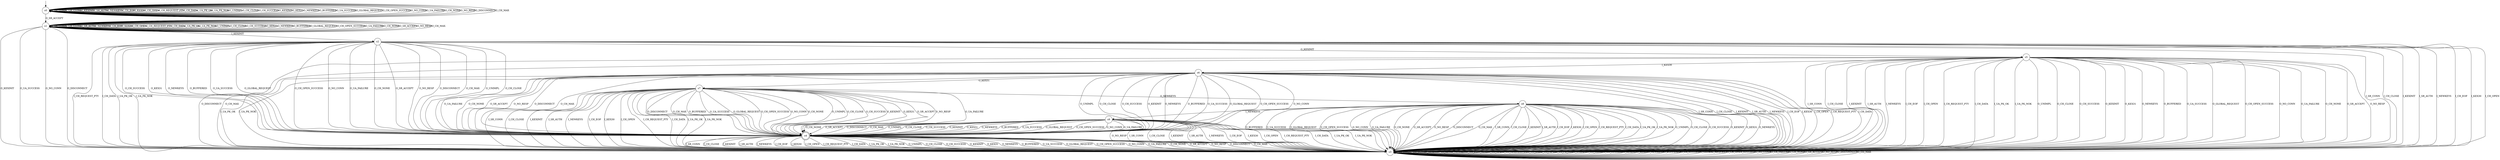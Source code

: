 digraph g {

	s0 [shape="circle" label="s0"];
	s1 [shape="circle" label="s1"];
	s2 [shape="circle" label="s2"];
	s3 [shape="circle" label="s3"];
	s4 [shape="doublecircle" label="s4"];
	s5 [shape="circle" label="s5"];
	s6 [shape="circle" label="s6"];
	s7 [shape="circle" label="s7"];
	s8 [shape="circle" label="s8"];
	s9 [shape="circle" label="s9"];
	s0 -> s0 [label="I_SR_CONN"];
	s0 -> s0 [label="I_CH_CLOSE"];
	s0 -> s0 [label="I_KEXINIT"];
	s0 -> s0 [label="I_SR_AUTH"];
	s0 -> s0 [label="I_NEWKEYS"];
	s0 -> s0 [label="I_CH_EOF"];
	s0 -> s0 [label="I_KEX30"];
	s0 -> s0 [label="I_CH_OPEN"];
	s0 -> s0 [label="I_CH_REQUEST_PTY"];
	s0 -> s0 [label="I_CH_DATA"];
	s0 -> s0 [label="I_UA_PK_OK"];
	s0 -> s0 [label="I_UA_PK_NOK"];
	s0 -> s0 [label="O_UNIMPL"];
	s0 -> s0 [label="O_CH_CLOSE"];
	s0 -> s0 [label="O_CH_SUCCESS"];
	s0 -> s0 [label="O_KEXINIT"];
	s0 -> s0 [label="O_KEX31"];
	s0 -> s0 [label="O_NEWKEYS"];
	s0 -> s0 [label="O_BUFFERED"];
	s0 -> s0 [label="O_UA_SUCCESS"];
	s0 -> s0 [label="O_GLOBAL_REQUEST"];
	s0 -> s0 [label="O_CH_OPEN_SUCCESS"];
	s0 -> s0 [label="O_NO_CONN"];
	s0 -> s0 [label="O_UA_FAILURE"];
	s0 -> s0 [label="O_CH_NONE"];
	s0 -> s1 [label="O_SR_ACCEPT"];
	s0 -> s0 [label="O_NO_RESP"];
	s0 -> s0 [label="O_DISCONNECT"];
	s0 -> s0 [label="O_CH_MAX"];
	s1 -> s1 [label="I_SR_CONN"];
	s1 -> s1 [label="I_CH_CLOSE"];
	s1 -> s2 [label="I_KEXINIT"];
	s1 -> s1 [label="I_SR_AUTH"];
	s1 -> s1 [label="I_NEWKEYS"];
	s1 -> s1 [label="I_CH_EOF"];
	s1 -> s1 [label="I_KEX30"];
	s1 -> s1 [label="I_CH_OPEN"];
	s1 -> s1 [label="I_CH_REQUEST_PTY"];
	s1 -> s1 [label="I_CH_DATA"];
	s1 -> s1 [label="I_UA_PK_OK"];
	s1 -> s1 [label="I_UA_PK_NOK"];
	s1 -> s1 [label="O_UNIMPL"];
	s1 -> s1 [label="O_CH_CLOSE"];
	s1 -> s1 [label="O_CH_SUCCESS"];
	s1 -> s3 [label="O_KEXINIT"];
	s1 -> s1 [label="O_KEX31"];
	s1 -> s1 [label="O_NEWKEYS"];
	s1 -> s1 [label="O_BUFFERED"];
	s1 -> s3 [label="O_UA_SUCCESS"];
	s1 -> s1 [label="O_GLOBAL_REQUEST"];
	s1 -> s1 [label="O_CH_OPEN_SUCCESS"];
	s1 -> s3 [label="O_NO_CONN"];
	s1 -> s1 [label="O_UA_FAILURE"];
	s1 -> s1 [label="O_CH_NONE"];
	s1 -> s1 [label="O_SR_ACCEPT"];
	s1 -> s1 [label="O_NO_RESP"];
	s1 -> s3 [label="O_DISCONNECT"];
	s1 -> s1 [label="O_CH_MAX"];
	s2 -> s3 [label="I_SR_CONN"];
	s2 -> s3 [label="I_CH_CLOSE"];
	s2 -> s3 [label="I_KEXINIT"];
	s2 -> s3 [label="I_SR_AUTH"];
	s2 -> s3 [label="I_NEWKEYS"];
	s2 -> s3 [label="I_CH_EOF"];
	s2 -> s3 [label="I_KEX30"];
	s2 -> s3 [label="I_CH_OPEN"];
	s2 -> s3 [label="I_CH_REQUEST_PTY"];
	s2 -> s3 [label="I_CH_DATA"];
	s2 -> s3 [label="I_UA_PK_OK"];
	s2 -> s3 [label="I_UA_PK_NOK"];
	s2 -> s4 [label="O_UNIMPL"];
	s2 -> s4 [label="O_CH_CLOSE"];
	s2 -> s4 [label="O_CH_SUCCESS"];
	s2 -> s5 [label="O_KEXINIT"];
	s2 -> s4 [label="O_KEX31"];
	s2 -> s4 [label="O_NEWKEYS"];
	s2 -> s4 [label="O_BUFFERED"];
	s2 -> s4 [label="O_UA_SUCCESS"];
	s2 -> s4 [label="O_GLOBAL_REQUEST"];
	s2 -> s4 [label="O_CH_OPEN_SUCCESS"];
	s2 -> s4 [label="O_NO_CONN"];
	s2 -> s4 [label="O_UA_FAILURE"];
	s2 -> s4 [label="O_CH_NONE"];
	s2 -> s4 [label="O_SR_ACCEPT"];
	s2 -> s4 [label="O_NO_RESP"];
	s2 -> s4 [label="O_DISCONNECT"];
	s2 -> s4 [label="O_CH_MAX"];
	s3 -> s3 [label="I_SR_CONN"];
	s3 -> s3 [label="I_CH_CLOSE"];
	s3 -> s3 [label="I_KEXINIT"];
	s3 -> s3 [label="I_SR_AUTH"];
	s3 -> s3 [label="I_NEWKEYS"];
	s3 -> s3 [label="I_CH_EOF"];
	s3 -> s3 [label="I_KEX30"];
	s3 -> s3 [label="I_CH_OPEN"];
	s3 -> s3 [label="I_CH_REQUEST_PTY"];
	s3 -> s3 [label="I_CH_DATA"];
	s3 -> s3 [label="I_UA_PK_OK"];
	s3 -> s3 [label="I_UA_PK_NOK"];
	s3 -> s3 [label="O_UNIMPL"];
	s3 -> s3 [label="O_CH_CLOSE"];
	s3 -> s3 [label="O_CH_SUCCESS"];
	s3 -> s3 [label="O_KEXINIT"];
	s3 -> s3 [label="O_KEX31"];
	s3 -> s3 [label="O_NEWKEYS"];
	s3 -> s3 [label="O_BUFFERED"];
	s3 -> s3 [label="O_UA_SUCCESS"];
	s3 -> s3 [label="O_GLOBAL_REQUEST"];
	s3 -> s3 [label="O_CH_OPEN_SUCCESS"];
	s3 -> s3 [label="O_NO_CONN"];
	s3 -> s3 [label="O_UA_FAILURE"];
	s3 -> s3 [label="O_CH_NONE"];
	s3 -> s3 [label="O_SR_ACCEPT"];
	s3 -> s3 [label="O_NO_RESP"];
	s3 -> s3 [label="O_DISCONNECT"];
	s3 -> s3 [label="O_CH_MAX"];
	s4 -> s3 [label="I_SR_CONN"];
	s4 -> s3 [label="I_CH_CLOSE"];
	s4 -> s3 [label="I_KEXINIT"];
	s4 -> s3 [label="I_SR_AUTH"];
	s4 -> s3 [label="I_NEWKEYS"];
	s4 -> s3 [label="I_CH_EOF"];
	s4 -> s3 [label="I_KEX30"];
	s4 -> s3 [label="I_CH_OPEN"];
	s4 -> s3 [label="I_CH_REQUEST_PTY"];
	s4 -> s3 [label="I_CH_DATA"];
	s4 -> s3 [label="I_UA_PK_OK"];
	s4 -> s3 [label="I_UA_PK_NOK"];
	s4 -> s3 [label="O_UNIMPL"];
	s4 -> s3 [label="O_CH_CLOSE"];
	s4 -> s3 [label="O_CH_SUCCESS"];
	s4 -> s3 [label="O_KEXINIT"];
	s4 -> s3 [label="O_KEX31"];
	s4 -> s3 [label="O_NEWKEYS"];
	s4 -> s3 [label="O_BUFFERED"];
	s4 -> s3 [label="O_UA_SUCCESS"];
	s4 -> s3 [label="O_GLOBAL_REQUEST"];
	s4 -> s3 [label="O_CH_OPEN_SUCCESS"];
	s4 -> s3 [label="O_NO_CONN"];
	s4 -> s3 [label="O_UA_FAILURE"];
	s4 -> s3 [label="O_CH_NONE"];
	s4 -> s3 [label="O_SR_ACCEPT"];
	s4 -> s3 [label="O_NO_RESP"];
	s4 -> s3 [label="O_DISCONNECT"];
	s4 -> s3 [label="O_CH_MAX"];
	s5 -> s3 [label="I_SR_CONN"];
	s5 -> s3 [label="I_CH_CLOSE"];
	s5 -> s3 [label="I_KEXINIT"];
	s5 -> s3 [label="I_SR_AUTH"];
	s5 -> s3 [label="I_NEWKEYS"];
	s5 -> s3 [label="I_CH_EOF"];
	s5 -> s6 [label="I_KEX30"];
	s5 -> s3 [label="I_CH_OPEN"];
	s5 -> s3 [label="I_CH_REQUEST_PTY"];
	s5 -> s3 [label="I_CH_DATA"];
	s5 -> s3 [label="I_UA_PK_OK"];
	s5 -> s3 [label="I_UA_PK_NOK"];
	s5 -> s3 [label="O_UNIMPL"];
	s5 -> s3 [label="O_CH_CLOSE"];
	s5 -> s3 [label="O_CH_SUCCESS"];
	s5 -> s3 [label="O_KEXINIT"];
	s5 -> s3 [label="O_KEX31"];
	s5 -> s3 [label="O_NEWKEYS"];
	s5 -> s3 [label="O_BUFFERED"];
	s5 -> s3 [label="O_UA_SUCCESS"];
	s5 -> s3 [label="O_GLOBAL_REQUEST"];
	s5 -> s3 [label="O_CH_OPEN_SUCCESS"];
	s5 -> s3 [label="O_NO_CONN"];
	s5 -> s3 [label="O_UA_FAILURE"];
	s5 -> s3 [label="O_CH_NONE"];
	s5 -> s3 [label="O_SR_ACCEPT"];
	s5 -> s3 [label="O_NO_RESP"];
	s5 -> s3 [label="O_DISCONNECT"];
	s5 -> s3 [label="O_CH_MAX"];
	s6 -> s3 [label="I_SR_CONN"];
	s6 -> s3 [label="I_CH_CLOSE"];
	s6 -> s3 [label="I_KEXINIT"];
	s6 -> s3 [label="I_SR_AUTH"];
	s6 -> s3 [label="I_NEWKEYS"];
	s6 -> s3 [label="I_CH_EOF"];
	s6 -> s3 [label="I_KEX30"];
	s6 -> s3 [label="I_CH_OPEN"];
	s6 -> s3 [label="I_CH_REQUEST_PTY"];
	s6 -> s3 [label="I_CH_DATA"];
	s6 -> s3 [label="I_UA_PK_OK"];
	s6 -> s3 [label="I_UA_PK_NOK"];
	s6 -> s4 [label="O_UNIMPL"];
	s6 -> s4 [label="O_CH_CLOSE"];
	s6 -> s4 [label="O_CH_SUCCESS"];
	s6 -> s4 [label="O_KEXINIT"];
	s6 -> s7 [label="O_KEX31"];
	s6 -> s4 [label="O_NEWKEYS"];
	s6 -> s4 [label="O_BUFFERED"];
	s6 -> s4 [label="O_UA_SUCCESS"];
	s6 -> s4 [label="O_GLOBAL_REQUEST"];
	s6 -> s4 [label="O_CH_OPEN_SUCCESS"];
	s6 -> s4 [label="O_NO_CONN"];
	s6 -> s4 [label="O_UA_FAILURE"];
	s6 -> s4 [label="O_CH_NONE"];
	s6 -> s4 [label="O_SR_ACCEPT"];
	s6 -> s4 [label="O_NO_RESP"];
	s6 -> s4 [label="O_DISCONNECT"];
	s6 -> s4 [label="O_CH_MAX"];
	s7 -> s3 [label="I_SR_CONN"];
	s7 -> s3 [label="I_CH_CLOSE"];
	s7 -> s3 [label="I_KEXINIT"];
	s7 -> s3 [label="I_SR_AUTH"];
	s7 -> s3 [label="I_NEWKEYS"];
	s7 -> s3 [label="I_CH_EOF"];
	s7 -> s3 [label="I_KEX30"];
	s7 -> s3 [label="I_CH_OPEN"];
	s7 -> s3 [label="I_CH_REQUEST_PTY"];
	s7 -> s3 [label="I_CH_DATA"];
	s7 -> s3 [label="I_UA_PK_OK"];
	s7 -> s3 [label="I_UA_PK_NOK"];
	s7 -> s4 [label="O_UNIMPL"];
	s7 -> s4 [label="O_CH_CLOSE"];
	s7 -> s4 [label="O_CH_SUCCESS"];
	s7 -> s4 [label="O_KEXINIT"];
	s7 -> s4 [label="O_KEX31"];
	s7 -> s8 [label="O_NEWKEYS"];
	s7 -> s4 [label="O_BUFFERED"];
	s7 -> s4 [label="O_UA_SUCCESS"];
	s7 -> s4 [label="O_GLOBAL_REQUEST"];
	s7 -> s4 [label="O_CH_OPEN_SUCCESS"];
	s7 -> s4 [label="O_NO_CONN"];
	s7 -> s4 [label="O_UA_FAILURE"];
	s7 -> s4 [label="O_CH_NONE"];
	s7 -> s4 [label="O_SR_ACCEPT"];
	s7 -> s4 [label="O_NO_RESP"];
	s7 -> s4 [label="O_DISCONNECT"];
	s7 -> s4 [label="O_CH_MAX"];
	s8 -> s3 [label="I_SR_CONN"];
	s8 -> s3 [label="I_CH_CLOSE"];
	s8 -> s3 [label="I_KEXINIT"];
	s8 -> s3 [label="I_SR_AUTH"];
	s8 -> s9 [label="I_NEWKEYS"];
	s8 -> s3 [label="I_CH_EOF"];
	s8 -> s3 [label="I_KEX30"];
	s8 -> s3 [label="I_CH_OPEN"];
	s8 -> s3 [label="I_CH_REQUEST_PTY"];
	s8 -> s3 [label="I_CH_DATA"];
	s8 -> s3 [label="I_UA_PK_OK"];
	s8 -> s3 [label="I_UA_PK_NOK"];
	s8 -> s3 [label="O_UNIMPL"];
	s8 -> s3 [label="O_CH_CLOSE"];
	s8 -> s3 [label="O_CH_SUCCESS"];
	s8 -> s3 [label="O_KEXINIT"];
	s8 -> s3 [label="O_KEX31"];
	s8 -> s3 [label="O_NEWKEYS"];
	s8 -> s3 [label="O_BUFFERED"];
	s8 -> s3 [label="O_UA_SUCCESS"];
	s8 -> s3 [label="O_GLOBAL_REQUEST"];
	s8 -> s3 [label="O_CH_OPEN_SUCCESS"];
	s8 -> s3 [label="O_NO_CONN"];
	s8 -> s3 [label="O_UA_FAILURE"];
	s8 -> s3 [label="O_CH_NONE"];
	s8 -> s3 [label="O_SR_ACCEPT"];
	s8 -> s3 [label="O_NO_RESP"];
	s8 -> s3 [label="O_DISCONNECT"];
	s8 -> s3 [label="O_CH_MAX"];
	s9 -> s3 [label="I_SR_CONN"];
	s9 -> s3 [label="I_CH_CLOSE"];
	s9 -> s3 [label="I_KEXINIT"];
	s9 -> s3 [label="I_SR_AUTH"];
	s9 -> s3 [label="I_NEWKEYS"];
	s9 -> s3 [label="I_CH_EOF"];
	s9 -> s3 [label="I_KEX30"];
	s9 -> s3 [label="I_CH_OPEN"];
	s9 -> s3 [label="I_CH_REQUEST_PTY"];
	s9 -> s3 [label="I_CH_DATA"];
	s9 -> s3 [label="I_UA_PK_OK"];
	s9 -> s3 [label="I_UA_PK_NOK"];
	s9 -> s4 [label="O_UNIMPL"];
	s9 -> s4 [label="O_CH_CLOSE"];
	s9 -> s4 [label="O_CH_SUCCESS"];
	s9 -> s4 [label="O_KEXINIT"];
	s9 -> s4 [label="O_KEX31"];
	s9 -> s4 [label="O_NEWKEYS"];
	s9 -> s4 [label="O_BUFFERED"];
	s9 -> s4 [label="O_UA_SUCCESS"];
	s9 -> s4 [label="O_GLOBAL_REQUEST"];
	s9 -> s4 [label="O_CH_OPEN_SUCCESS"];
	s9 -> s4 [label="O_NO_CONN"];
	s9 -> s4 [label="O_UA_FAILURE"];
	s9 -> s4 [label="O_CH_NONE"];
	s9 -> s4 [label="O_SR_ACCEPT"];
	s9 -> s3 [label="O_NO_RESP"];
	s9 -> s4 [label="O_DISCONNECT"];
	s9 -> s4 [label="O_CH_MAX"];

__start0 [label="" shape="none" width="0" height="0"];
__start0 -> s0;

}
